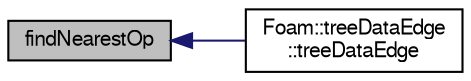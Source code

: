 digraph "findNearestOp"
{
  bgcolor="transparent";
  edge [fontname="FreeSans",fontsize="10",labelfontname="FreeSans",labelfontsize="10"];
  node [fontname="FreeSans",fontsize="10",shape=record];
  rankdir="LR";
  Node2 [label="findNearestOp",height=0.2,width=0.4,color="black", fillcolor="grey75", style="filled", fontcolor="black"];
  Node2 -> Node3 [dir="back",color="midnightblue",fontsize="10",style="solid",fontname="FreeSans"];
  Node3 [label="Foam::treeDataEdge\l::treeDataEdge",height=0.2,width=0.4,color="black",URL="$a25030.html#a92edfcd1b93b4b493f4795ca421ba4fb",tooltip="Construct from selected edges, transferring contents. "];
}
